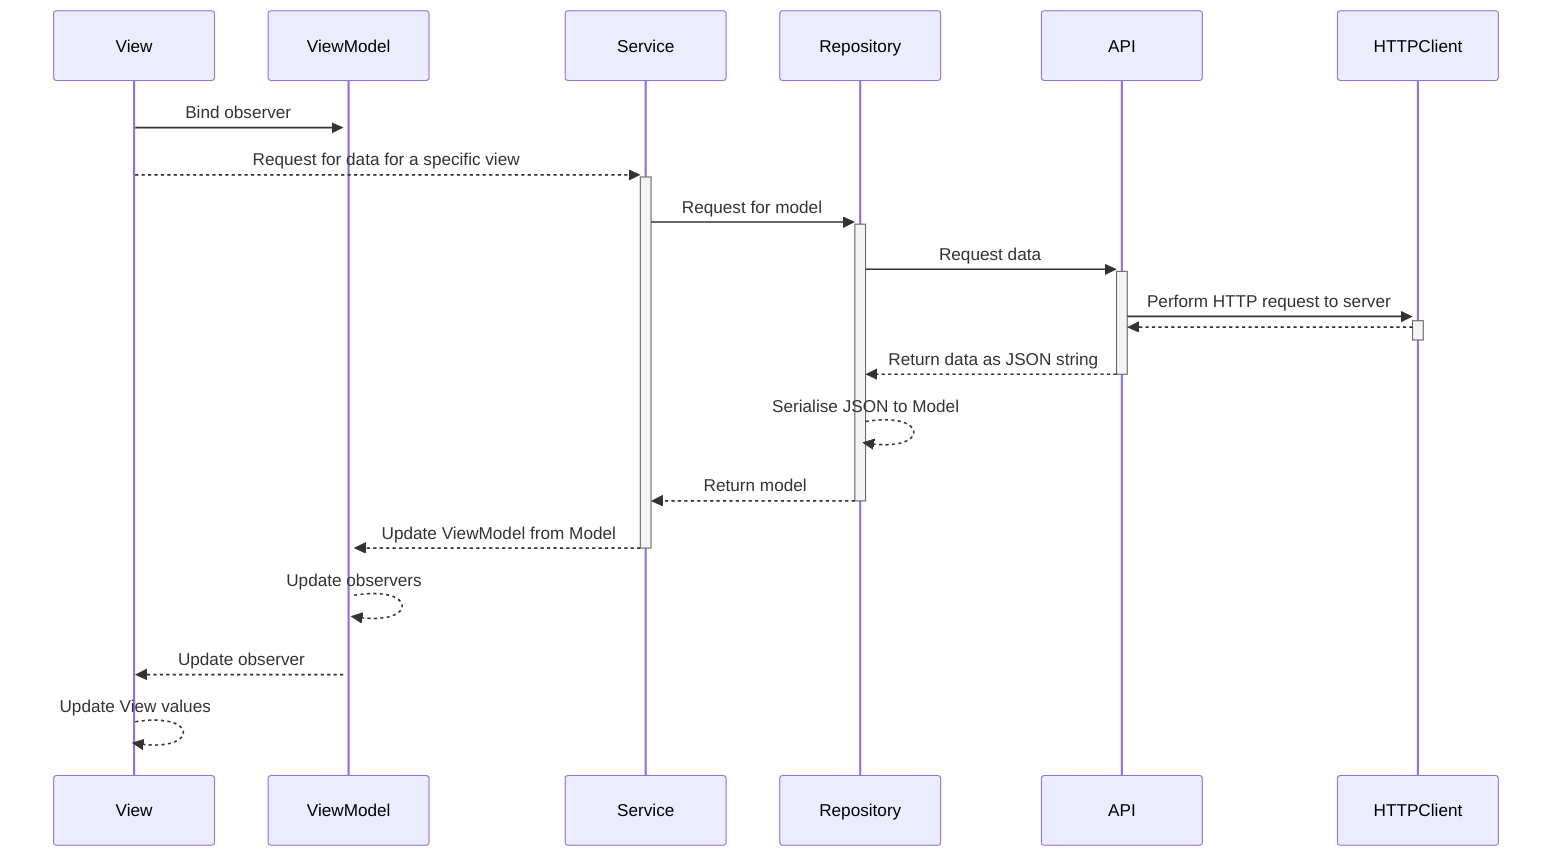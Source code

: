sequenceDiagram
View->>+ViewModel: Bind observer
    View-->>+Service:Request for data for a specific view
    Service->>+Repository: Request for model
    Repository->>+API: Request data
    API->>+HTTPClient: Perform HTTP request to server
    HTTPClient-->>-API: 
    API-->>-Repository: Return data as JSON string
    Repository-->>Repository: Serialise JSON to Model
    Repository-->>-Service: Return model
    Service-->>-ViewModel: Update ViewModel from Model
    ViewModel-->>ViewModel: Update observers
    ViewModel-->>View: Update observer
    View-->>View: Update View values